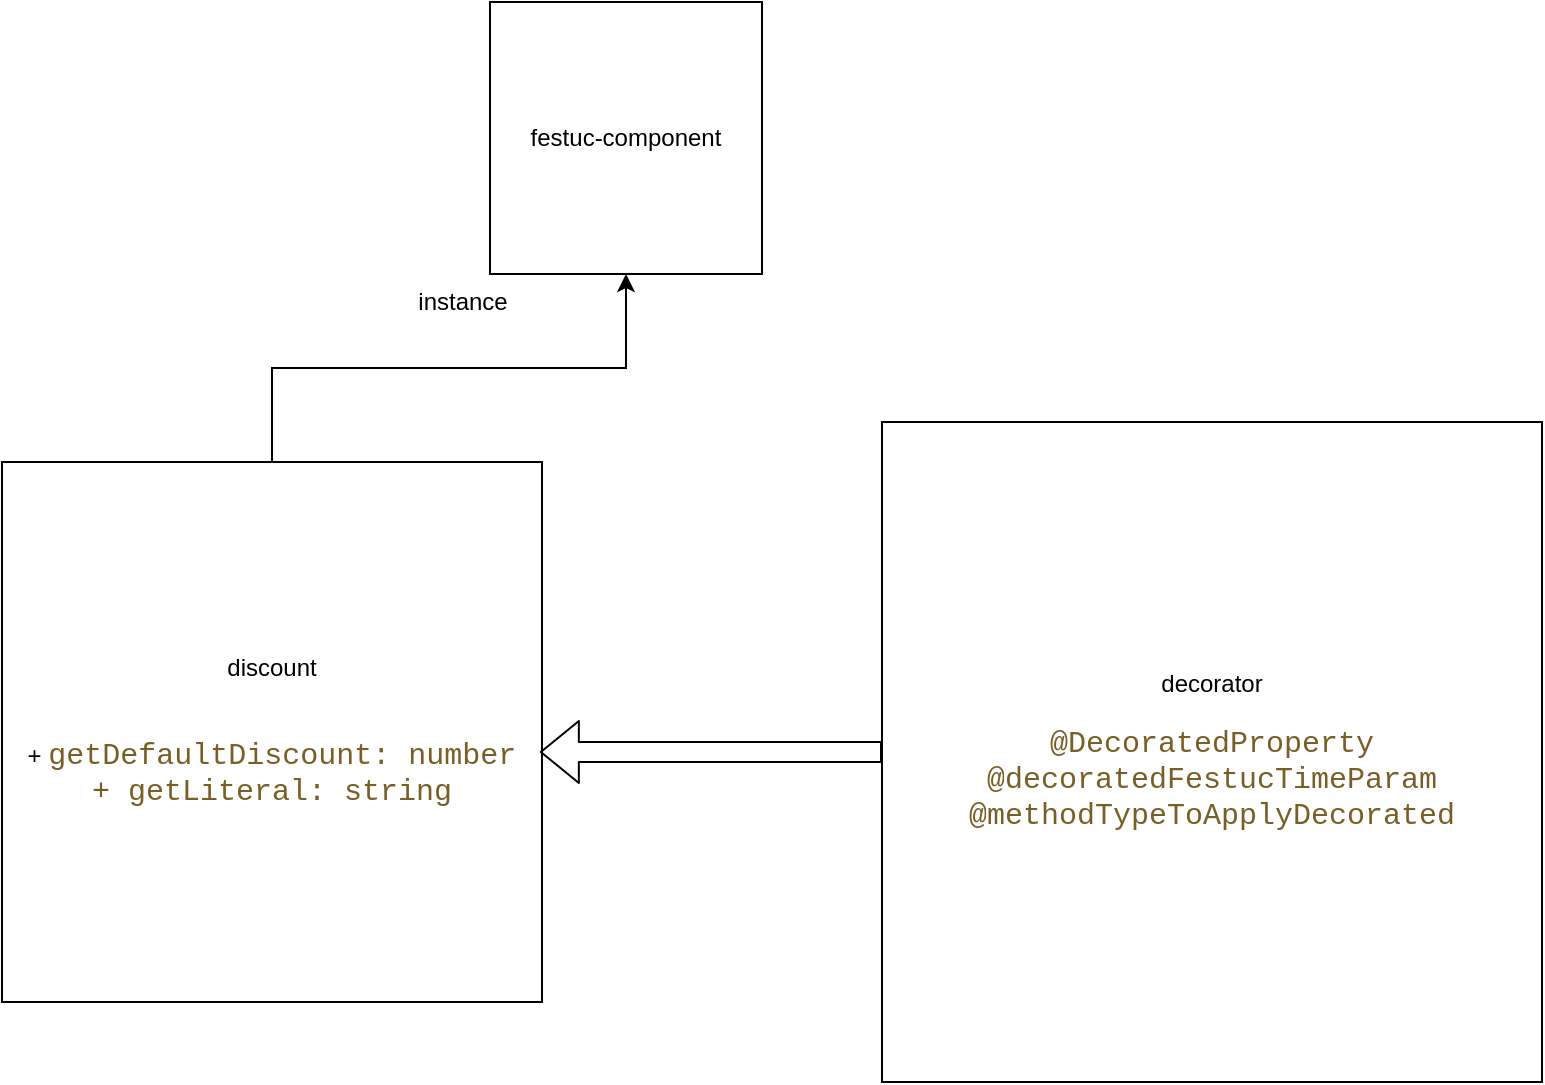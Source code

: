 <mxfile version="14.6.13" type="device"><diagram id="8wbtMHnnMFR7DKhFYznU" name="Page-1"><mxGraphModel dx="1422" dy="835" grid="1" gridSize="10" guides="1" tooltips="1" connect="1" arrows="1" fold="1" page="1" pageScale="1" pageWidth="827" pageHeight="1169" math="0" shadow="0"><root><mxCell id="0"/><mxCell id="1" parent="0"/><mxCell id="_3OSIkbYTbC2iXU5UfRX-1" value="festuc-component" style="whiteSpace=wrap;html=1;aspect=fixed;" vertex="1" parent="1"><mxGeometry x="284" y="20" width="136" height="136" as="geometry"/></mxCell><mxCell id="_3OSIkbYTbC2iXU5UfRX-3" style="edgeStyle=orthogonalEdgeStyle;rounded=0;orthogonalLoop=1;jettySize=auto;html=1;entryX=0.5;entryY=1;entryDx=0;entryDy=0;" edge="1" parent="1" source="_3OSIkbYTbC2iXU5UfRX-2" target="_3OSIkbYTbC2iXU5UfRX-1"><mxGeometry relative="1" as="geometry"/></mxCell><mxCell id="_3OSIkbYTbC2iXU5UfRX-2" value="discount&lt;br&gt;&lt;br&gt;&lt;br&gt;+&amp;nbsp;&lt;span style=&quot;color: rgb(121 , 94 , 38) ; background-color: rgb(255 , 255 , 255) ; font-family: &amp;#34;consolas&amp;#34; , &amp;#34;courier new&amp;#34; , monospace ; font-size: 15px&quot;&gt;getDefaultDiscount: number&lt;br&gt;+&amp;nbsp;&lt;/span&gt;&lt;span style=&quot;color: rgb(121 , 94 , 38) ; background-color: rgb(255 , 255 , 255) ; font-family: &amp;#34;consolas&amp;#34; , &amp;#34;courier new&amp;#34; , monospace ; font-size: 15px&quot;&gt;getLiteral: string&lt;/span&gt;" style="whiteSpace=wrap;html=1;aspect=fixed;" vertex="1" parent="1"><mxGeometry x="40" y="250" width="270" height="270" as="geometry"/></mxCell><mxCell id="_3OSIkbYTbC2iXU5UfRX-4" value="decorator&lt;br&gt;&lt;br&gt;&lt;span style=&quot;color: rgb(121 , 94 , 38) ; background-color: rgb(255 , 255 , 255) ; font-family: &amp;#34;consolas&amp;#34; , &amp;#34;courier new&amp;#34; , monospace ; font-size: 15px&quot;&gt;@DecoratedProperty&lt;br&gt;@&lt;/span&gt;&lt;span style=&quot;color: rgb(121 , 94 , 38) ; background-color: rgb(255 , 255 , 255) ; font-family: &amp;#34;consolas&amp;#34; , &amp;#34;courier new&amp;#34; , monospace ; font-size: 15px&quot;&gt;decoratedFestucTimeParam&lt;br&gt;@&lt;/span&gt;&lt;span style=&quot;color: rgb(121 , 94 , 38) ; background-color: rgb(255 , 255 , 255) ; font-family: &amp;#34;consolas&amp;#34; , &amp;#34;courier new&amp;#34; , monospace ; font-size: 15px&quot;&gt;methodTypeToApplyDecorated&lt;/span&gt;" style="whiteSpace=wrap;html=1;aspect=fixed;" vertex="1" parent="1"><mxGeometry x="480" y="230" width="330" height="330" as="geometry"/></mxCell><mxCell id="_3OSIkbYTbC2iXU5UfRX-5" value="" style="shape=flexArrow;endArrow=classic;html=1;entryX=0.996;entryY=0.537;entryDx=0;entryDy=0;entryPerimeter=0;exitX=0;exitY=0.5;exitDx=0;exitDy=0;" edge="1" parent="1" source="_3OSIkbYTbC2iXU5UfRX-4" target="_3OSIkbYTbC2iXU5UfRX-2"><mxGeometry width="50" height="50" relative="1" as="geometry"><mxPoint x="390" y="490" as="sourcePoint"/><mxPoint x="440" y="440" as="targetPoint"/></mxGeometry></mxCell><mxCell id="_3OSIkbYTbC2iXU5UfRX-6" value="instance" style="text;html=1;align=center;verticalAlign=middle;resizable=0;points=[];autosize=1;strokeColor=none;" vertex="1" parent="1"><mxGeometry x="240" y="160" width="60" height="20" as="geometry"/></mxCell></root></mxGraphModel></diagram></mxfile>